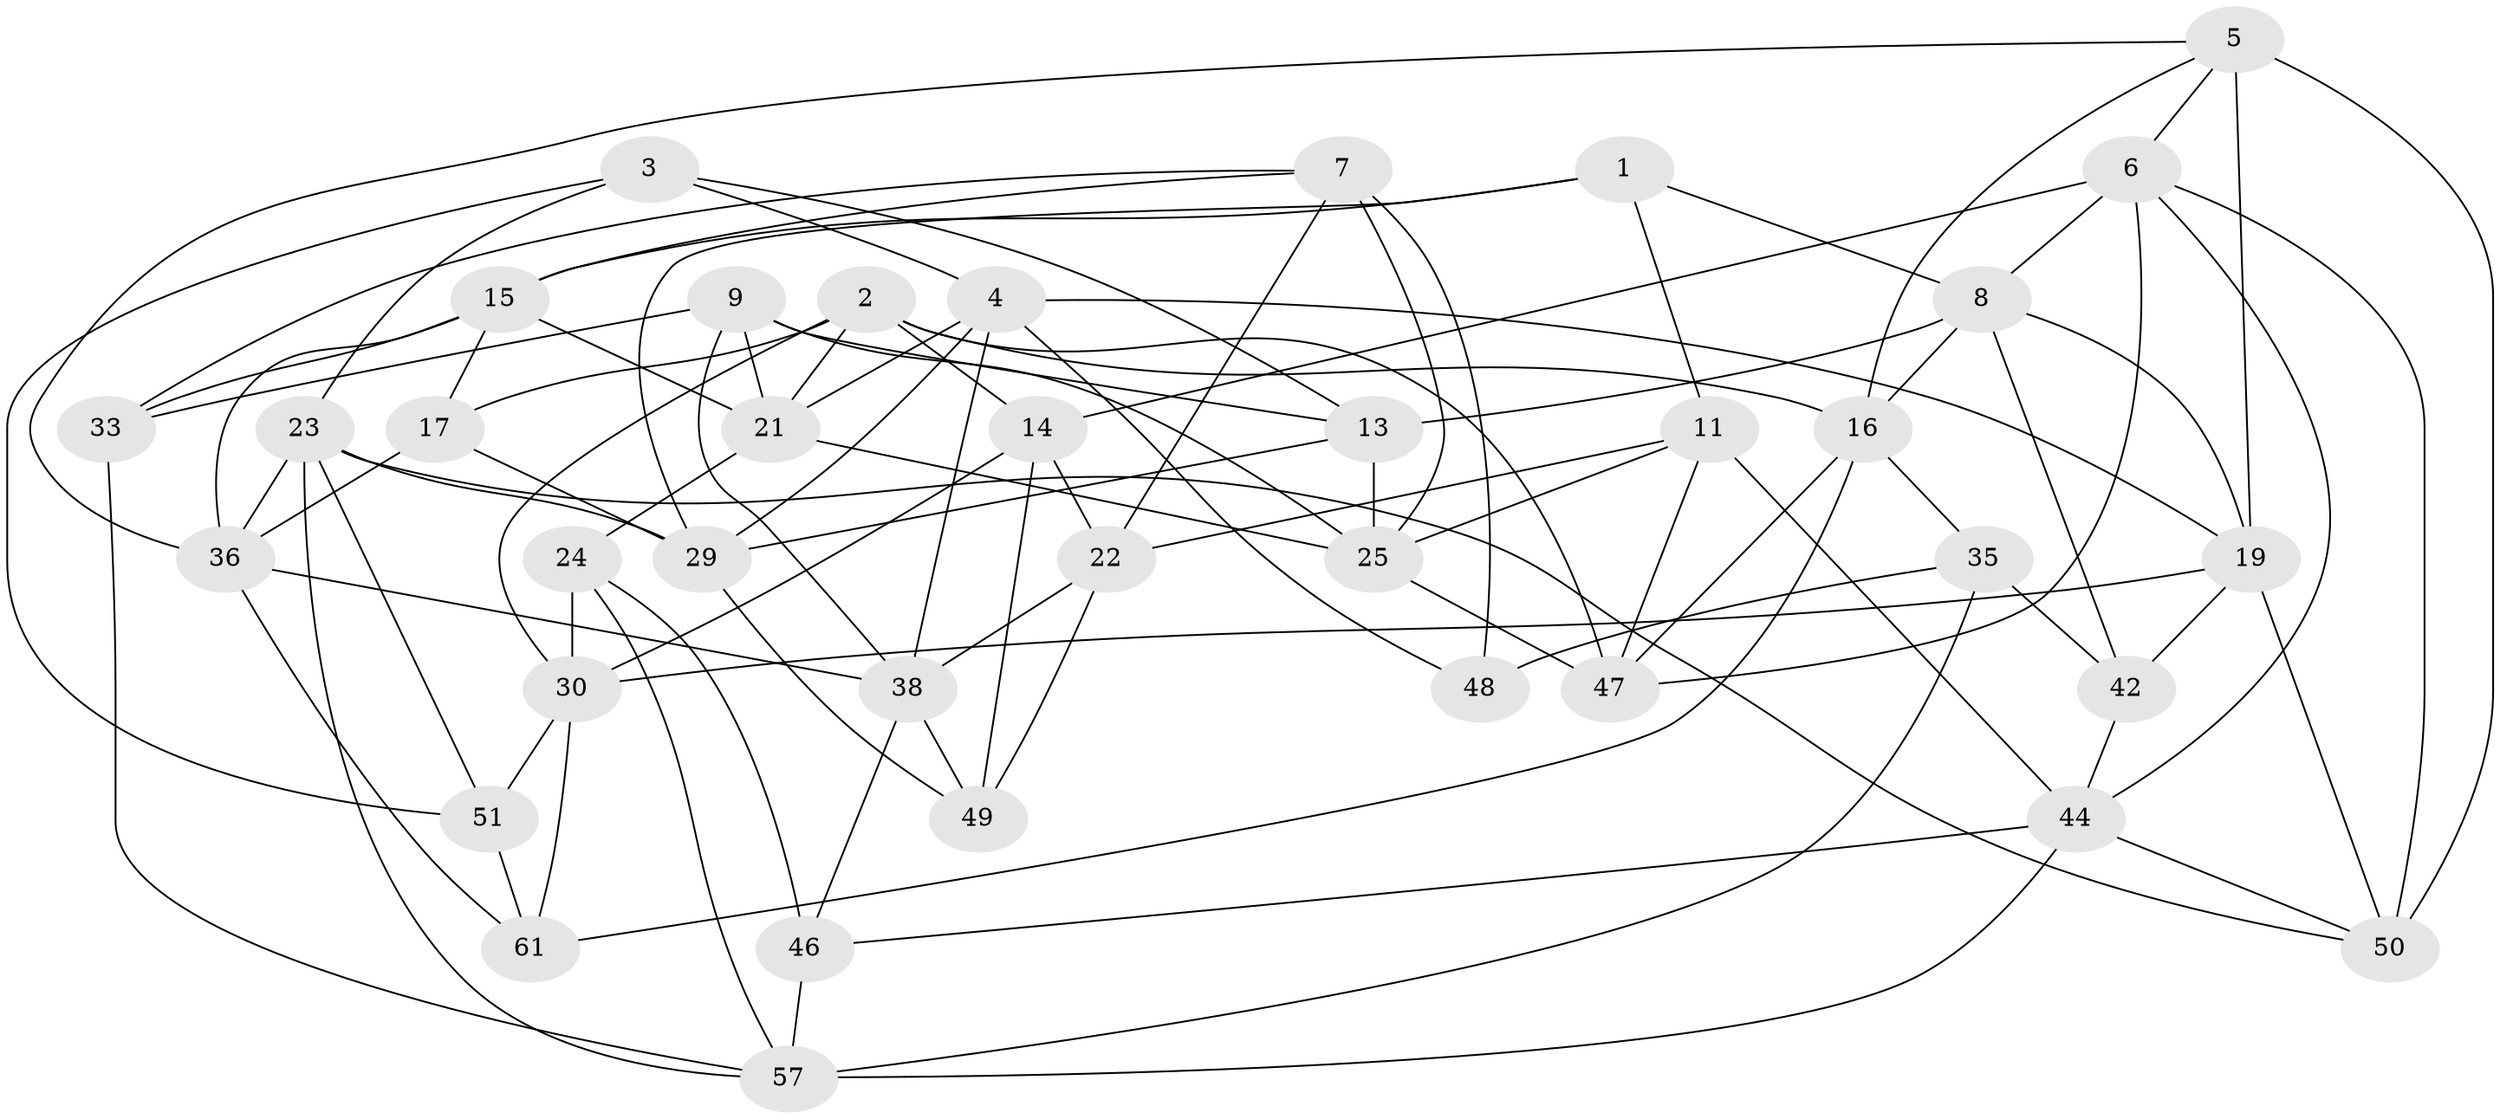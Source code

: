 // Generated by graph-tools (version 1.1) at 2025/24/03/03/25 07:24:31]
// undirected, 37 vertices, 94 edges
graph export_dot {
graph [start="1"]
  node [color=gray90,style=filled];
  1;
  2 [super="+10"];
  3;
  4 [super="+26"];
  5 [super="+39"];
  6 [super="+18"];
  7 [super="+12"];
  8 [super="+34"];
  9 [super="+32"];
  11 [super="+40"];
  13 [super="+28"];
  14 [super="+52"];
  15 [super="+58"];
  16 [super="+53"];
  17;
  19 [super="+20"];
  21 [super="+27"];
  22 [super="+45"];
  23 [super="+31"];
  24;
  25 [super="+41"];
  29 [super="+54"];
  30 [super="+62"];
  33;
  35;
  36 [super="+37"];
  38 [super="+43"];
  42;
  44 [super="+56"];
  46;
  47 [super="+60"];
  48;
  49;
  50 [super="+55"];
  51;
  57 [super="+59"];
  61;
  1 -- 29;
  1 -- 15;
  1 -- 11;
  1 -- 8;
  2 -- 16;
  2 -- 47;
  2 -- 30;
  2 -- 17;
  2 -- 21;
  2 -- 14;
  3 -- 23;
  3 -- 51;
  3 -- 13;
  3 -- 4;
  4 -- 19;
  4 -- 21;
  4 -- 38;
  4 -- 48;
  4 -- 29;
  5 -- 50 [weight=2];
  5 -- 6;
  5 -- 16;
  5 -- 19;
  5 -- 36;
  6 -- 47;
  6 -- 8;
  6 -- 44;
  6 -- 14;
  6 -- 50;
  7 -- 48 [weight=2];
  7 -- 33;
  7 -- 25;
  7 -- 15;
  7 -- 22;
  8 -- 16;
  8 -- 42;
  8 -- 13;
  8 -- 19;
  9 -- 33;
  9 -- 38;
  9 -- 25;
  9 -- 21;
  9 -- 13 [weight=2];
  11 -- 47 [weight=2];
  11 -- 25;
  11 -- 44;
  11 -- 22;
  13 -- 25;
  13 -- 29;
  14 -- 49;
  14 -- 22 [weight=2];
  14 -- 30;
  15 -- 17;
  15 -- 36;
  15 -- 33;
  15 -- 21;
  16 -- 61;
  16 -- 35;
  16 -- 47;
  17 -- 29;
  17 -- 36;
  19 -- 42;
  19 -- 50;
  19 -- 30;
  21 -- 25;
  21 -- 24;
  22 -- 49;
  22 -- 38;
  23 -- 51;
  23 -- 50;
  23 -- 36;
  23 -- 29;
  23 -- 57;
  24 -- 46;
  24 -- 57;
  24 -- 30;
  25 -- 47;
  29 -- 49;
  30 -- 51;
  30 -- 61;
  33 -- 57;
  35 -- 57;
  35 -- 48;
  35 -- 42;
  36 -- 38;
  36 -- 61;
  38 -- 46;
  38 -- 49;
  42 -- 44;
  44 -- 50;
  44 -- 46;
  44 -- 57;
  46 -- 57;
  51 -- 61;
}

